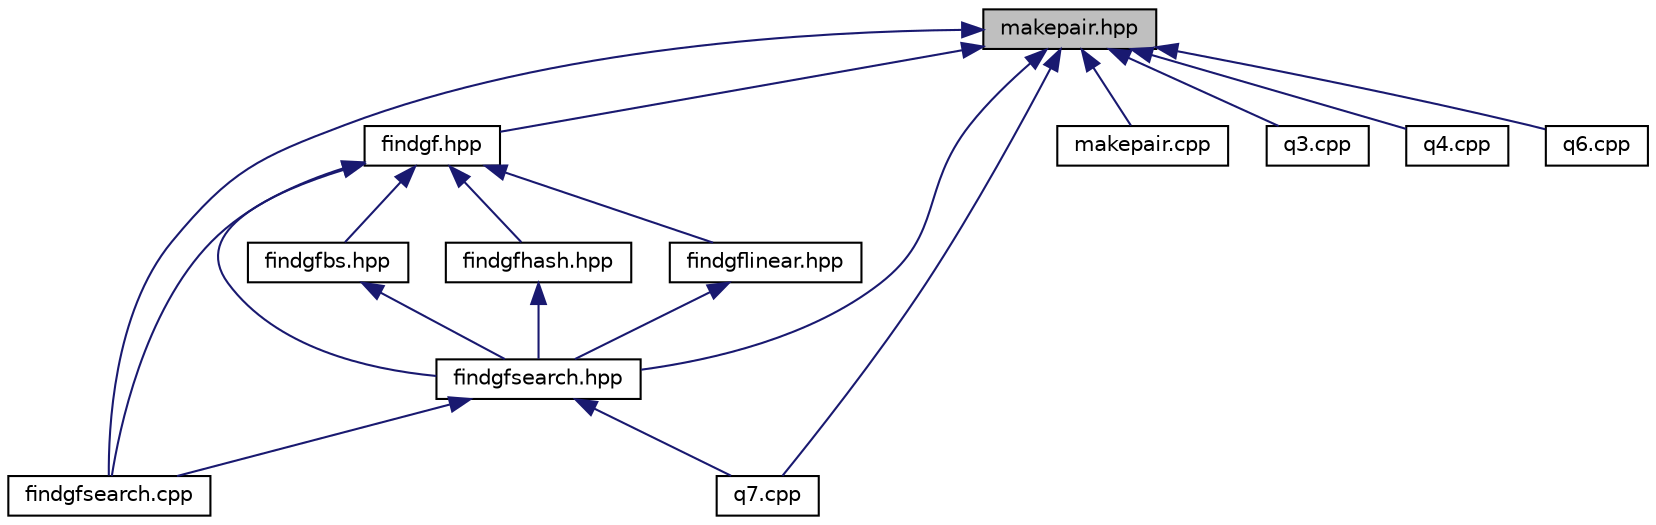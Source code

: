 digraph "makepair.hpp"
{
  edge [fontname="Helvetica",fontsize="10",labelfontname="Helvetica",labelfontsize="10"];
  node [fontname="Helvetica",fontsize="10",shape=record];
  Node1 [label="makepair.hpp",height=0.2,width=0.4,color="black", fillcolor="grey75", style="filled", fontcolor="black"];
  Node1 -> Node2 [dir="back",color="midnightblue",fontsize="10",style="solid",fontname="Helvetica"];
  Node2 [label="findgf.hpp",height=0.2,width=0.4,color="black", fillcolor="white", style="filled",URL="$findgf_8hpp.html"];
  Node2 -> Node3 [dir="back",color="midnightblue",fontsize="10",style="solid",fontname="Helvetica"];
  Node3 [label="findgfbs.hpp",height=0.2,width=0.4,color="black", fillcolor="white", style="filled",URL="$findgfbs_8hpp.html"];
  Node3 -> Node4 [dir="back",color="midnightblue",fontsize="10",style="solid",fontname="Helvetica"];
  Node4 [label="findgfsearch.hpp",height=0.2,width=0.4,color="black", fillcolor="white", style="filled",URL="$findgfsearch_8hpp.html"];
  Node4 -> Node5 [dir="back",color="midnightblue",fontsize="10",style="solid",fontname="Helvetica"];
  Node5 [label="findgfsearch.cpp",height=0.2,width=0.4,color="black", fillcolor="white", style="filled",URL="$findgfsearch_8cpp.html"];
  Node4 -> Node6 [dir="back",color="midnightblue",fontsize="10",style="solid",fontname="Helvetica"];
  Node6 [label="q7.cpp",height=0.2,width=0.4,color="black", fillcolor="white", style="filled",URL="$q7_8cpp.html"];
  Node2 -> Node7 [dir="back",color="midnightblue",fontsize="10",style="solid",fontname="Helvetica"];
  Node7 [label="findgfhash.hpp",height=0.2,width=0.4,color="black", fillcolor="white", style="filled",URL="$findgfhash_8hpp.html"];
  Node7 -> Node4 [dir="back",color="midnightblue",fontsize="10",style="solid",fontname="Helvetica"];
  Node2 -> Node8 [dir="back",color="midnightblue",fontsize="10",style="solid",fontname="Helvetica"];
  Node8 [label="findgflinear.hpp",height=0.2,width=0.4,color="black", fillcolor="white", style="filled",URL="$findgflinear_8hpp.html"];
  Node8 -> Node4 [dir="back",color="midnightblue",fontsize="10",style="solid",fontname="Helvetica"];
  Node2 -> Node5 [dir="back",color="midnightblue",fontsize="10",style="solid",fontname="Helvetica"];
  Node2 -> Node4 [dir="back",color="midnightblue",fontsize="10",style="solid",fontname="Helvetica"];
  Node1 -> Node5 [dir="back",color="midnightblue",fontsize="10",style="solid",fontname="Helvetica"];
  Node1 -> Node4 [dir="back",color="midnightblue",fontsize="10",style="solid",fontname="Helvetica"];
  Node1 -> Node9 [dir="back",color="midnightblue",fontsize="10",style="solid",fontname="Helvetica"];
  Node9 [label="makepair.cpp",height=0.2,width=0.4,color="black", fillcolor="white", style="filled",URL="$makepair_8cpp.html"];
  Node1 -> Node10 [dir="back",color="midnightblue",fontsize="10",style="solid",fontname="Helvetica"];
  Node10 [label="q3.cpp",height=0.2,width=0.4,color="black", fillcolor="white", style="filled",URL="$q3_8cpp.html"];
  Node1 -> Node11 [dir="back",color="midnightblue",fontsize="10",style="solid",fontname="Helvetica"];
  Node11 [label="q4.cpp",height=0.2,width=0.4,color="black", fillcolor="white", style="filled",URL="$q4_8cpp.html"];
  Node1 -> Node12 [dir="back",color="midnightblue",fontsize="10",style="solid",fontname="Helvetica"];
  Node12 [label="q6.cpp",height=0.2,width=0.4,color="black", fillcolor="white", style="filled",URL="$q6_8cpp.html"];
  Node1 -> Node6 [dir="back",color="midnightblue",fontsize="10",style="solid",fontname="Helvetica"];
}
